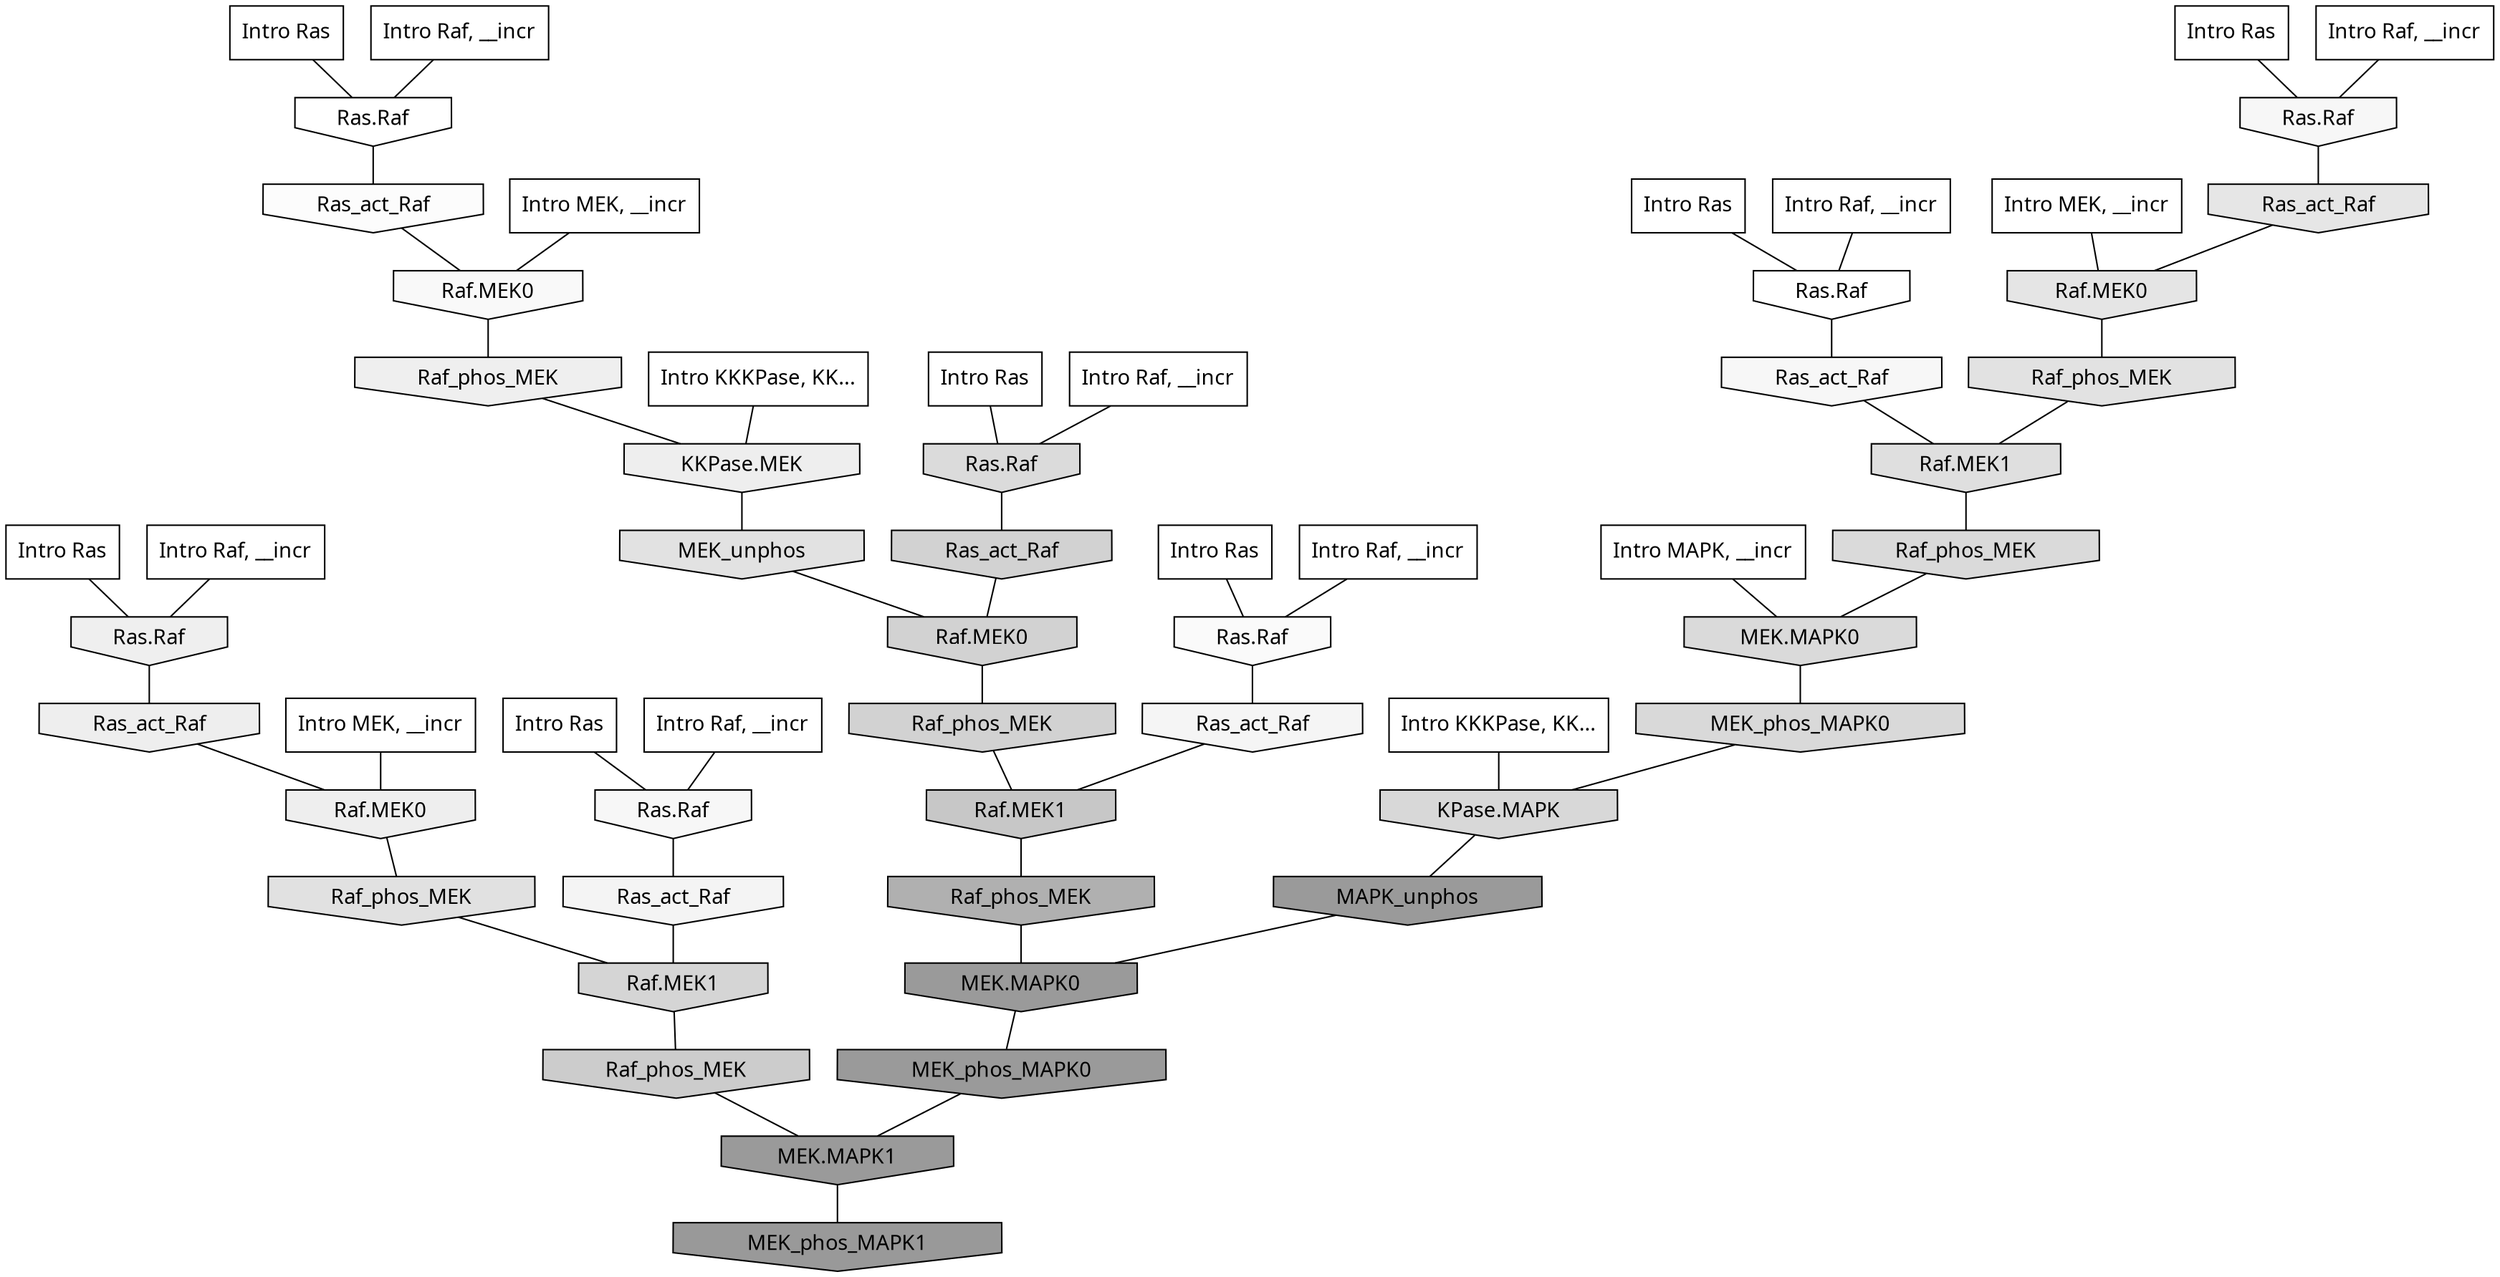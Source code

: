 digraph G{
  rankdir="TB";
  ranksep=0.30;
  node [fontname="CMU Serif"];
  edge [fontname="CMU Serif"];
  
  26 [label="Intro Ras", shape=rectangle, style=filled, fillcolor="0.000 0.000 1.000"]
  
  34 [label="Intro Ras", shape=rectangle, style=filled, fillcolor="0.000 0.000 1.000"]
  
  43 [label="Intro Ras", shape=rectangle, style=filled, fillcolor="0.000 0.000 1.000"]
  
  55 [label="Intro Ras", shape=rectangle, style=filled, fillcolor="0.000 0.000 1.000"]
  
  62 [label="Intro Ras", shape=rectangle, style=filled, fillcolor="0.000 0.000 1.000"]
  
  68 [label="Intro Ras", shape=rectangle, style=filled, fillcolor="0.000 0.000 1.000"]
  
  90 [label="Intro Ras", shape=rectangle, style=filled, fillcolor="0.000 0.000 1.000"]
  
  256 [label="Intro Raf, __incr", shape=rectangle, style=filled, fillcolor="0.000 0.000 1.000"]
  
  580 [label="Intro Raf, __incr", shape=rectangle, style=filled, fillcolor="0.000 0.000 1.000"]
  
  696 [label="Intro Raf, __incr", shape=rectangle, style=filled, fillcolor="0.000 0.000 1.000"]
  
  751 [label="Intro Raf, __incr", shape=rectangle, style=filled, fillcolor="0.000 0.000 1.000"]
  
  763 [label="Intro Raf, __incr", shape=rectangle, style=filled, fillcolor="0.000 0.000 1.000"]
  
  772 [label="Intro Raf, __incr", shape=rectangle, style=filled, fillcolor="0.000 0.000 1.000"]
  
  1007 [label="Intro Raf, __incr", shape=rectangle, style=filled, fillcolor="0.000 0.000 1.000"]
  
  1242 [label="Intro MEK, __incr", shape=rectangle, style=filled, fillcolor="0.000 0.000 1.000"]
  
  1625 [label="Intro MEK, __incr", shape=rectangle, style=filled, fillcolor="0.000 0.000 1.000"]
  
  1894 [label="Intro MEK, __incr", shape=rectangle, style=filled, fillcolor="0.000 0.000 1.000"]
  
  2778 [label="Intro MAPK, __incr", shape=rectangle, style=filled, fillcolor="0.000 0.000 1.000"]
  
  3148 [label="Intro KKKPase, KK...", shape=rectangle, style=filled, fillcolor="0.000 0.000 1.000"]
  
  3193 [label="Intro KKKPase, KK...", shape=rectangle, style=filled, fillcolor="0.000 0.000 1.000"]
  
  3248 [label="Ras.Raf", shape=invhouse, style=filled, fillcolor="0.000 0.000 1.000"]
  
  3282 [label="Ras.Raf", shape=invhouse, style=filled, fillcolor="0.000 0.000 1.000"]
  
  3432 [label="Ras_act_Raf", shape=invhouse, style=filled, fillcolor="0.000 0.000 0.988"]
  
  3603 [label="Ras.Raf", shape=invhouse, style=filled, fillcolor="0.000 0.000 0.977"]
  
  3619 [label="Raf.MEK0", shape=invhouse, style=filled, fillcolor="0.000 0.000 0.975"]
  
  3793 [label="Ras_act_Raf", shape=invhouse, style=filled, fillcolor="0.000 0.000 0.967"]
  
  3807 [label="Ras.Raf", shape=invhouse, style=filled, fillcolor="0.000 0.000 0.966"]
  
  3847 [label="Ras.Raf", shape=invhouse, style=filled, fillcolor="0.000 0.000 0.965"]
  
  3999 [label="Ras_act_Raf", shape=invhouse, style=filled, fillcolor="0.000 0.000 0.960"]
  
  4072 [label="Ras_act_Raf", shape=invhouse, style=filled, fillcolor="0.000 0.000 0.957"]
  
  4685 [label="Ras.Raf", shape=invhouse, style=filled, fillcolor="0.000 0.000 0.935"]
  
  4689 [label="Raf_phos_MEK", shape=invhouse, style=filled, fillcolor="0.000 0.000 0.934"]
  
  4763 [label="Ras_act_Raf", shape=invhouse, style=filled, fillcolor="0.000 0.000 0.932"]
  
  4765 [label="Raf.MEK0", shape=invhouse, style=filled, fillcolor="0.000 0.000 0.932"]
  
  4820 [label="KKPase.MEK", shape=invhouse, style=filled, fillcolor="0.000 0.000 0.930"]
  
  5760 [label="Ras_act_Raf", shape=invhouse, style=filled, fillcolor="0.000 0.000 0.900"]
  
  5876 [label="Raf.MEK0", shape=invhouse, style=filled, fillcolor="0.000 0.000 0.897"]
  
  6310 [label="MEK_unphos", shape=invhouse, style=filled, fillcolor="0.000 0.000 0.885"]
  
  6388 [label="Raf_phos_MEK", shape=invhouse, style=filled, fillcolor="0.000 0.000 0.883"]
  
  6532 [label="Raf_phos_MEK", shape=invhouse, style=filled, fillcolor="0.000 0.000 0.880"]
  
  6904 [label="Raf.MEK1", shape=invhouse, style=filled, fillcolor="0.000 0.000 0.873"]
  
  7728 [label="Ras.Raf", shape=invhouse, style=filled, fillcolor="0.000 0.000 0.858"]
  
  7939 [label="Raf_phos_MEK", shape=invhouse, style=filled, fillcolor="0.000 0.000 0.854"]
  
  7943 [label="MEK.MAPK0", shape=invhouse, style=filled, fillcolor="0.000 0.000 0.854"]
  
  8247 [label="MEK_phos_MAPK0", shape=invhouse, style=filled, fillcolor="0.000 0.000 0.850"]
  
  8423 [label="KPase.MAPK", shape=invhouse, style=filled, fillcolor="0.000 0.000 0.847"]
  
  9214 [label="Raf.MEK1", shape=invhouse, style=filled, fillcolor="0.000 0.000 0.834"]
  
  10132 [label="Ras_act_Raf", shape=invhouse, style=filled, fillcolor="0.000 0.000 0.823"]
  
  10145 [label="Raf.MEK0", shape=invhouse, style=filled, fillcolor="0.000 0.000 0.823"]
  
  10172 [label="Raf_phos_MEK", shape=invhouse, style=filled, fillcolor="0.000 0.000 0.823"]
  
  12537 [label="Raf_phos_MEK", shape=invhouse, style=filled, fillcolor="0.000 0.000 0.799"]
  
  14910 [label="Raf.MEK1", shape=invhouse, style=filled, fillcolor="0.000 0.000 0.780"]
  
  19910 [label="Raf_phos_MEK", shape=invhouse, style=filled, fillcolor="0.000 0.000 0.688"]
  
  22382 [label="MAPK_unphos", shape=invhouse, style=filled, fillcolor="0.000 0.000 0.602"]
  
  22383 [label="MEK.MAPK0", shape=invhouse, style=filled, fillcolor="0.000 0.000 0.602"]
  
  22395 [label="MEK_phos_MAPK0", shape=invhouse, style=filled, fillcolor="0.000 0.000 0.602"]
  
  22396 [label="MEK.MAPK1", shape=invhouse, style=filled, fillcolor="0.000 0.000 0.602"]
  
  22433 [label="MEK_phos_MAPK1", shape=invhouse, style=filled, fillcolor="0.000 0.000 0.600"]
  
  
  22396 -> 22433 [dir=none, color="0.000 0.000 0.000"] 
  22395 -> 22396 [dir=none, color="0.000 0.000 0.000"] 
  22383 -> 22395 [dir=none, color="0.000 0.000 0.000"] 
  22382 -> 22383 [dir=none, color="0.000 0.000 0.000"] 
  19910 -> 22383 [dir=none, color="0.000 0.000 0.000"] 
  14910 -> 19910 [dir=none, color="0.000 0.000 0.000"] 
  12537 -> 22396 [dir=none, color="0.000 0.000 0.000"] 
  10172 -> 14910 [dir=none, color="0.000 0.000 0.000"] 
  10145 -> 10172 [dir=none, color="0.000 0.000 0.000"] 
  10132 -> 10145 [dir=none, color="0.000 0.000 0.000"] 
  9214 -> 12537 [dir=none, color="0.000 0.000 0.000"] 
  8423 -> 22382 [dir=none, color="0.000 0.000 0.000"] 
  8247 -> 8423 [dir=none, color="0.000 0.000 0.000"] 
  7943 -> 8247 [dir=none, color="0.000 0.000 0.000"] 
  7939 -> 7943 [dir=none, color="0.000 0.000 0.000"] 
  7728 -> 10132 [dir=none, color="0.000 0.000 0.000"] 
  6904 -> 7939 [dir=none, color="0.000 0.000 0.000"] 
  6532 -> 9214 [dir=none, color="0.000 0.000 0.000"] 
  6388 -> 6904 [dir=none, color="0.000 0.000 0.000"] 
  6310 -> 10145 [dir=none, color="0.000 0.000 0.000"] 
  5876 -> 6388 [dir=none, color="0.000 0.000 0.000"] 
  5760 -> 5876 [dir=none, color="0.000 0.000 0.000"] 
  4820 -> 6310 [dir=none, color="0.000 0.000 0.000"] 
  4765 -> 6532 [dir=none, color="0.000 0.000 0.000"] 
  4763 -> 4765 [dir=none, color="0.000 0.000 0.000"] 
  4689 -> 4820 [dir=none, color="0.000 0.000 0.000"] 
  4685 -> 4763 [dir=none, color="0.000 0.000 0.000"] 
  4072 -> 9214 [dir=none, color="0.000 0.000 0.000"] 
  3999 -> 14910 [dir=none, color="0.000 0.000 0.000"] 
  3847 -> 5760 [dir=none, color="0.000 0.000 0.000"] 
  3807 -> 4072 [dir=none, color="0.000 0.000 0.000"] 
  3793 -> 6904 [dir=none, color="0.000 0.000 0.000"] 
  3619 -> 4689 [dir=none, color="0.000 0.000 0.000"] 
  3603 -> 3999 [dir=none, color="0.000 0.000 0.000"] 
  3432 -> 3619 [dir=none, color="0.000 0.000 0.000"] 
  3282 -> 3793 [dir=none, color="0.000 0.000 0.000"] 
  3248 -> 3432 [dir=none, color="0.000 0.000 0.000"] 
  3193 -> 4820 [dir=none, color="0.000 0.000 0.000"] 
  3148 -> 8423 [dir=none, color="0.000 0.000 0.000"] 
  2778 -> 7943 [dir=none, color="0.000 0.000 0.000"] 
  1894 -> 5876 [dir=none, color="0.000 0.000 0.000"] 
  1625 -> 4765 [dir=none, color="0.000 0.000 0.000"] 
  1242 -> 3619 [dir=none, color="0.000 0.000 0.000"] 
  1007 -> 3282 [dir=none, color="0.000 0.000 0.000"] 
  772 -> 3807 [dir=none, color="0.000 0.000 0.000"] 
  763 -> 3603 [dir=none, color="0.000 0.000 0.000"] 
  751 -> 3847 [dir=none, color="0.000 0.000 0.000"] 
  696 -> 7728 [dir=none, color="0.000 0.000 0.000"] 
  580 -> 3248 [dir=none, color="0.000 0.000 0.000"] 
  256 -> 4685 [dir=none, color="0.000 0.000 0.000"] 
  90 -> 4685 [dir=none, color="0.000 0.000 0.000"] 
  68 -> 3603 [dir=none, color="0.000 0.000 0.000"] 
  62 -> 3847 [dir=none, color="0.000 0.000 0.000"] 
  55 -> 3807 [dir=none, color="0.000 0.000 0.000"] 
  43 -> 7728 [dir=none, color="0.000 0.000 0.000"] 
  34 -> 3282 [dir=none, color="0.000 0.000 0.000"] 
  26 -> 3248 [dir=none, color="0.000 0.000 0.000"] 
  
  }
